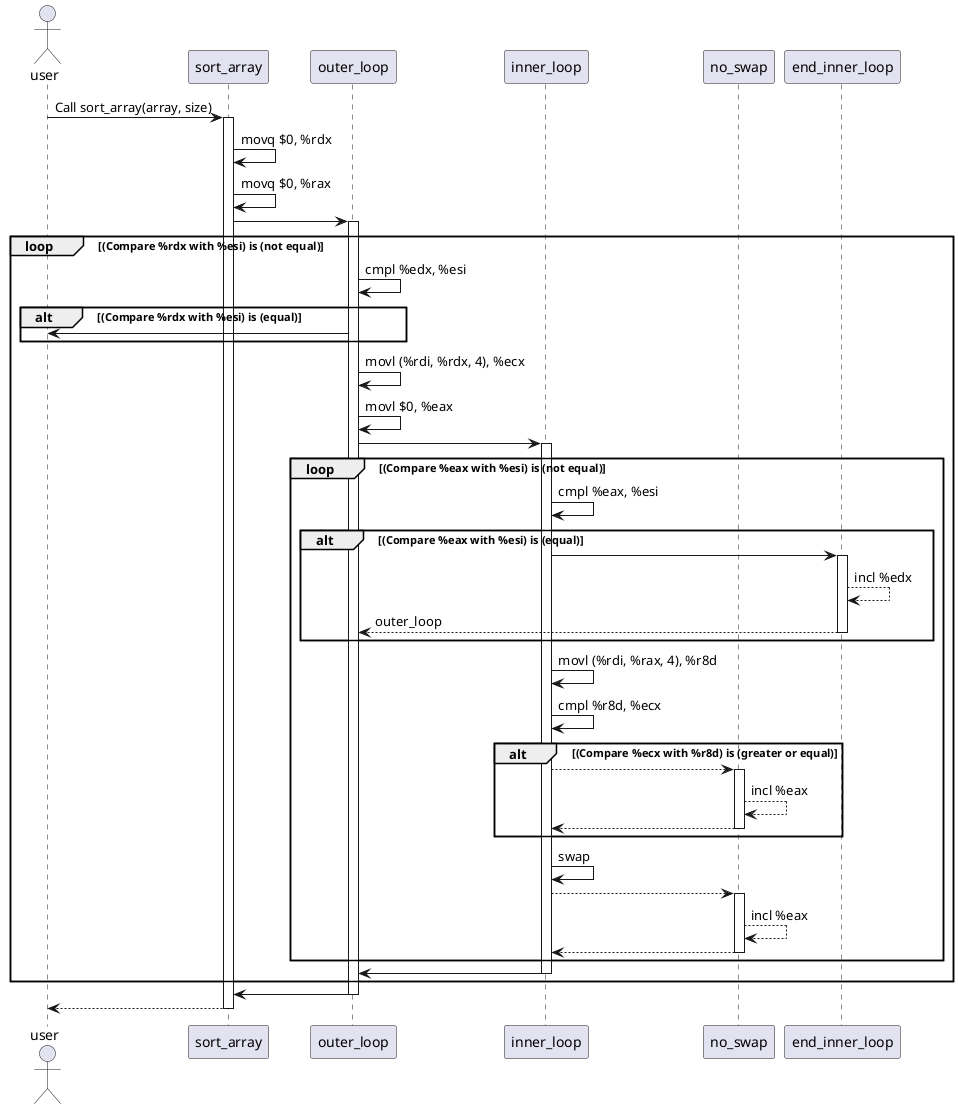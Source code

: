@startuml
actor user
participant sort_array
participant outer_loop
participant inner_loop
participant no_swap
participant end_inner_loop

user -> sort_array: Call sort_array(array, size)
activate sort_array

sort_array -> sort_array: movq $0, %rdx
sort_array -> sort_array: movq $0, %rax
sort_array -> outer_loop

activate outer_loop

loop (Compare %rdx with %esi) is (not equal)
    outer_loop -> outer_loop: cmpl %edx, %esi
    alt (Compare %rdx with %esi) is (equal)
        outer_loop -> user
    end
    outer_loop -> outer_loop: movl (%rdi, %rdx, 4), %ecx
    outer_loop -> outer_loop: movl $0, %eax
    outer_loop -> inner_loop
    activate inner_loop

    loop (Compare %eax with %esi) is (not equal)
        inner_loop -> inner_loop: cmpl %eax, %esi
        alt (Compare %eax with %esi) is (equal)
            inner_loop -> end_inner_loop
            activate end_inner_loop
            end_inner_loop --> end_inner_loop: incl %edx
            end_inner_loop --> outer_loop: outer_loop
            deactivate end_inner_loop
        end
        inner_loop -> inner_loop: movl (%rdi, %rax, 4), %r8d
        inner_loop -> inner_loop: cmpl %r8d, %ecx
        alt (Compare %ecx with %r8d) is (greater or equal)
            inner_loop --> no_swap
            activate no_swap
            no_swap --> no_swap: incl %eax
            no_swap --> inner_loop
            deactivate no_swap
        end
        inner_loop -> inner_loop : swap
        inner_loop --> no_swap
        activate no_swap
        no_swap --> no_swap: incl %eax
        no_swap --> inner_loop
        deactivate no_swap


    end
    inner_loop -> outer_loop
    deactivate inner_loop

end

outer_loop -> sort_array
deactivate outer_loop

sort_array --> user

deactivate sort_array
@enduml
